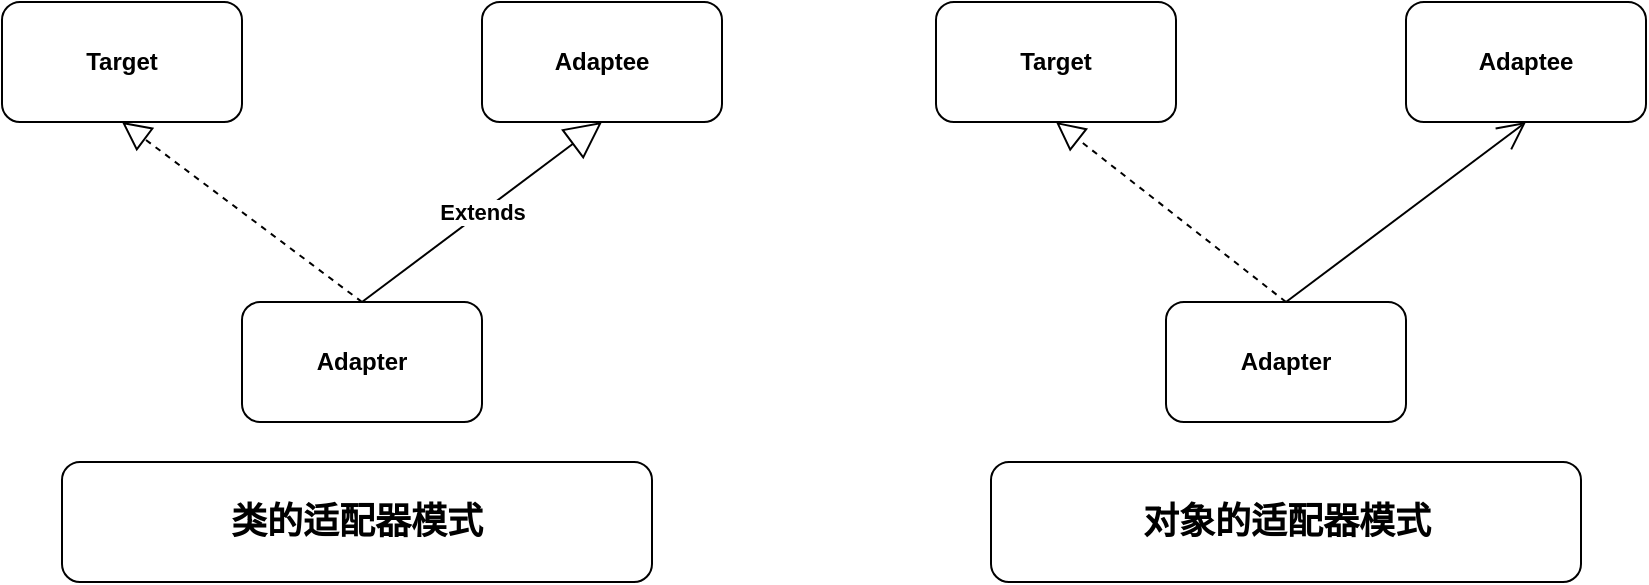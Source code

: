 <mxfile version="10.6.5" type="device"><diagram id="JGiRjO1acw6MRJOND4W_" name="第 1 页"><mxGraphModel dx="1885" dy="808" grid="1" gridSize="10" guides="1" tooltips="1" connect="1" arrows="1" fold="1" page="1" pageScale="1" pageWidth="827" pageHeight="1169" math="0" shadow="0"><root><mxCell id="0"/><mxCell id="1" parent="0"/><mxCell id="hwMyMbAJPA3mkPYcddYF-1" value="Target" style="rounded=1;whiteSpace=wrap;html=1;fontStyle=1" vertex="1" parent="1"><mxGeometry x="-30" y="150" width="120" height="60" as="geometry"/></mxCell><mxCell id="hwMyMbAJPA3mkPYcddYF-2" value="Adaptee" style="rounded=1;whiteSpace=wrap;html=1;fontStyle=1" vertex="1" parent="1"><mxGeometry x="210" y="150" width="120" height="60" as="geometry"/></mxCell><mxCell id="hwMyMbAJPA3mkPYcddYF-3" value="Target" style="rounded=1;whiteSpace=wrap;html=1;fontStyle=1" vertex="1" parent="1"><mxGeometry x="437" y="150" width="120" height="60" as="geometry"/></mxCell><mxCell id="hwMyMbAJPA3mkPYcddYF-4" value="Adapter" style="rounded=1;whiteSpace=wrap;html=1;fontStyle=1" vertex="1" parent="1"><mxGeometry x="90" y="300" width="120" height="60" as="geometry"/></mxCell><mxCell id="hwMyMbAJPA3mkPYcddYF-5" value="" style="endArrow=block;dashed=1;endFill=0;endSize=12;html=1;exitX=0.5;exitY=0;exitDx=0;exitDy=0;entryX=0.5;entryY=1;entryDx=0;entryDy=0;fontStyle=1" edge="1" parent="1" source="hwMyMbAJPA3mkPYcddYF-4" target="hwMyMbAJPA3mkPYcddYF-1"><mxGeometry width="160" relative="1" as="geometry"><mxPoint x="160" y="280" as="sourcePoint"/><mxPoint x="320" y="280" as="targetPoint"/></mxGeometry></mxCell><mxCell id="hwMyMbAJPA3mkPYcddYF-7" value="Adaptee" style="rounded=1;whiteSpace=wrap;html=1;fontStyle=1" vertex="1" parent="1"><mxGeometry x="672" y="150" width="120" height="60" as="geometry"/></mxCell><mxCell id="hwMyMbAJPA3mkPYcddYF-8" value="Adapter" style="rounded=1;whiteSpace=wrap;html=1;fontStyle=1" vertex="1" parent="1"><mxGeometry x="552" y="300" width="120" height="60" as="geometry"/></mxCell><mxCell id="hwMyMbAJPA3mkPYcddYF-9" value="Extends" style="endArrow=block;endSize=16;endFill=0;html=1;exitX=0.5;exitY=0;exitDx=0;exitDy=0;entryX=0.5;entryY=1;entryDx=0;entryDy=0;fontStyle=1" edge="1" parent="1" source="hwMyMbAJPA3mkPYcddYF-4" target="hwMyMbAJPA3mkPYcddYF-2"><mxGeometry width="160" relative="1" as="geometry"><mxPoint x="310" y="260" as="sourcePoint"/><mxPoint x="470" y="260" as="targetPoint"/></mxGeometry></mxCell><mxCell id="hwMyMbAJPA3mkPYcddYF-10" value="" style="endArrow=block;dashed=1;endFill=0;endSize=12;html=1;entryX=0.5;entryY=1;entryDx=0;entryDy=0;exitX=0.5;exitY=0;exitDx=0;exitDy=0;fontStyle=1" edge="1" parent="1" source="hwMyMbAJPA3mkPYcddYF-8" target="hwMyMbAJPA3mkPYcddYF-3"><mxGeometry width="160" relative="1" as="geometry"><mxPoint x="422" y="280" as="sourcePoint"/><mxPoint x="582" y="280" as="targetPoint"/></mxGeometry></mxCell><mxCell id="hwMyMbAJPA3mkPYcddYF-11" value="" style="endArrow=open;endFill=1;endSize=12;html=1;exitX=0.5;exitY=0;exitDx=0;exitDy=0;entryX=0.5;entryY=1;entryDx=0;entryDy=0;fontStyle=1" edge="1" parent="1" source="hwMyMbAJPA3mkPYcddYF-8" target="hwMyMbAJPA3mkPYcddYF-7"><mxGeometry width="160" relative="1" as="geometry"><mxPoint x="642" y="250" as="sourcePoint"/><mxPoint x="802" y="250" as="targetPoint"/></mxGeometry></mxCell><mxCell id="hwMyMbAJPA3mkPYcddYF-14" value="对象的适配器模式" style="rounded=1;whiteSpace=wrap;html=1;fontStyle=1;fontSize=18;" vertex="1" parent="1"><mxGeometry x="464.5" y="380" width="295" height="60" as="geometry"/></mxCell><mxCell id="hwMyMbAJPA3mkPYcddYF-15" value="类的适配器模式" style="rounded=1;whiteSpace=wrap;html=1;fontStyle=1;fontSize=18;" vertex="1" parent="1"><mxGeometry y="380" width="295" height="60" as="geometry"/></mxCell></root></mxGraphModel></diagram></mxfile>